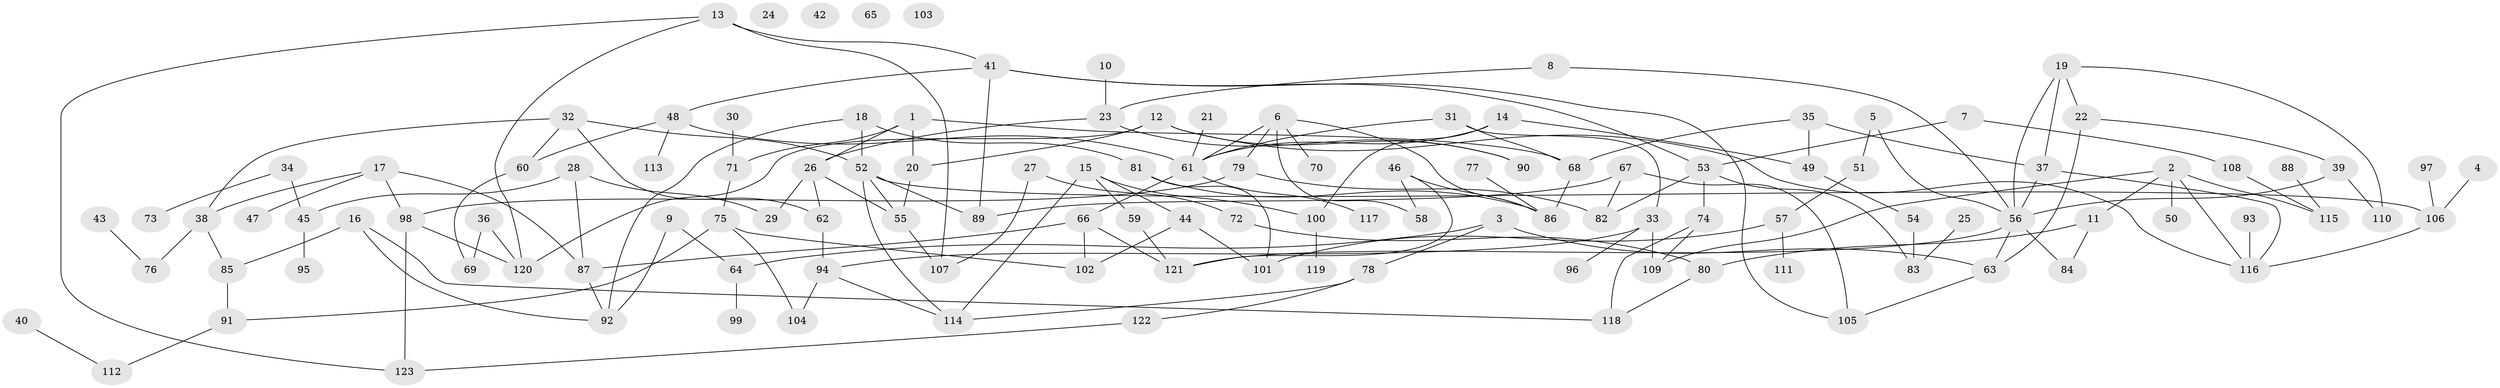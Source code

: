 // Generated by graph-tools (version 1.1) at 2025/49/03/09/25 03:49:04]
// undirected, 123 vertices, 171 edges
graph export_dot {
graph [start="1"]
  node [color=gray90,style=filled];
  1;
  2;
  3;
  4;
  5;
  6;
  7;
  8;
  9;
  10;
  11;
  12;
  13;
  14;
  15;
  16;
  17;
  18;
  19;
  20;
  21;
  22;
  23;
  24;
  25;
  26;
  27;
  28;
  29;
  30;
  31;
  32;
  33;
  34;
  35;
  36;
  37;
  38;
  39;
  40;
  41;
  42;
  43;
  44;
  45;
  46;
  47;
  48;
  49;
  50;
  51;
  52;
  53;
  54;
  55;
  56;
  57;
  58;
  59;
  60;
  61;
  62;
  63;
  64;
  65;
  66;
  67;
  68;
  69;
  70;
  71;
  72;
  73;
  74;
  75;
  76;
  77;
  78;
  79;
  80;
  81;
  82;
  83;
  84;
  85;
  86;
  87;
  88;
  89;
  90;
  91;
  92;
  93;
  94;
  95;
  96;
  97;
  98;
  99;
  100;
  101;
  102;
  103;
  104;
  105;
  106;
  107;
  108;
  109;
  110;
  111;
  112;
  113;
  114;
  115;
  116;
  117;
  118;
  119;
  120;
  121;
  122;
  123;
  1 -- 20;
  1 -- 26;
  1 -- 68;
  1 -- 71;
  2 -- 11;
  2 -- 50;
  2 -- 109;
  2 -- 115;
  2 -- 116;
  3 -- 63;
  3 -- 64;
  3 -- 78;
  4 -- 106;
  5 -- 51;
  5 -- 56;
  6 -- 58;
  6 -- 61;
  6 -- 70;
  6 -- 79;
  6 -- 86;
  7 -- 53;
  7 -- 108;
  8 -- 23;
  8 -- 56;
  9 -- 64;
  9 -- 92;
  10 -- 23;
  11 -- 80;
  11 -- 84;
  12 -- 20;
  12 -- 90;
  12 -- 116;
  12 -- 120;
  13 -- 41;
  13 -- 107;
  13 -- 120;
  13 -- 123;
  14 -- 49;
  14 -- 61;
  14 -- 100;
  15 -- 44;
  15 -- 59;
  15 -- 100;
  15 -- 114;
  16 -- 85;
  16 -- 92;
  16 -- 118;
  17 -- 38;
  17 -- 47;
  17 -- 87;
  17 -- 98;
  18 -- 52;
  18 -- 81;
  18 -- 92;
  19 -- 22;
  19 -- 37;
  19 -- 56;
  19 -- 110;
  20 -- 55;
  21 -- 61;
  22 -- 39;
  22 -- 63;
  23 -- 26;
  23 -- 90;
  25 -- 83;
  26 -- 29;
  26 -- 55;
  26 -- 62;
  27 -- 72;
  27 -- 107;
  28 -- 29;
  28 -- 45;
  28 -- 87;
  30 -- 71;
  31 -- 33;
  31 -- 61;
  31 -- 68;
  32 -- 38;
  32 -- 52;
  32 -- 60;
  32 -- 62;
  33 -- 94;
  33 -- 96;
  33 -- 109;
  34 -- 45;
  34 -- 73;
  35 -- 37;
  35 -- 49;
  35 -- 68;
  36 -- 69;
  36 -- 120;
  37 -- 56;
  37 -- 116;
  38 -- 76;
  38 -- 85;
  39 -- 56;
  39 -- 110;
  40 -- 112;
  41 -- 48;
  41 -- 53;
  41 -- 89;
  41 -- 105;
  43 -- 76;
  44 -- 101;
  44 -- 102;
  45 -- 95;
  46 -- 58;
  46 -- 86;
  46 -- 121;
  48 -- 60;
  48 -- 61;
  48 -- 113;
  49 -- 54;
  51 -- 57;
  52 -- 55;
  52 -- 89;
  52 -- 106;
  52 -- 114;
  53 -- 74;
  53 -- 82;
  53 -- 83;
  54 -- 83;
  55 -- 107;
  56 -- 63;
  56 -- 84;
  56 -- 121;
  57 -- 101;
  57 -- 111;
  59 -- 121;
  60 -- 69;
  61 -- 66;
  61 -- 117;
  62 -- 94;
  63 -- 105;
  64 -- 99;
  66 -- 87;
  66 -- 102;
  66 -- 121;
  67 -- 82;
  67 -- 89;
  67 -- 105;
  68 -- 86;
  71 -- 75;
  72 -- 80;
  74 -- 109;
  74 -- 118;
  75 -- 91;
  75 -- 102;
  75 -- 104;
  77 -- 86;
  78 -- 114;
  78 -- 122;
  79 -- 82;
  79 -- 98;
  80 -- 118;
  81 -- 86;
  81 -- 101;
  85 -- 91;
  87 -- 92;
  88 -- 115;
  91 -- 112;
  93 -- 116;
  94 -- 104;
  94 -- 114;
  97 -- 106;
  98 -- 120;
  98 -- 123;
  100 -- 119;
  106 -- 116;
  108 -- 115;
  122 -- 123;
}
